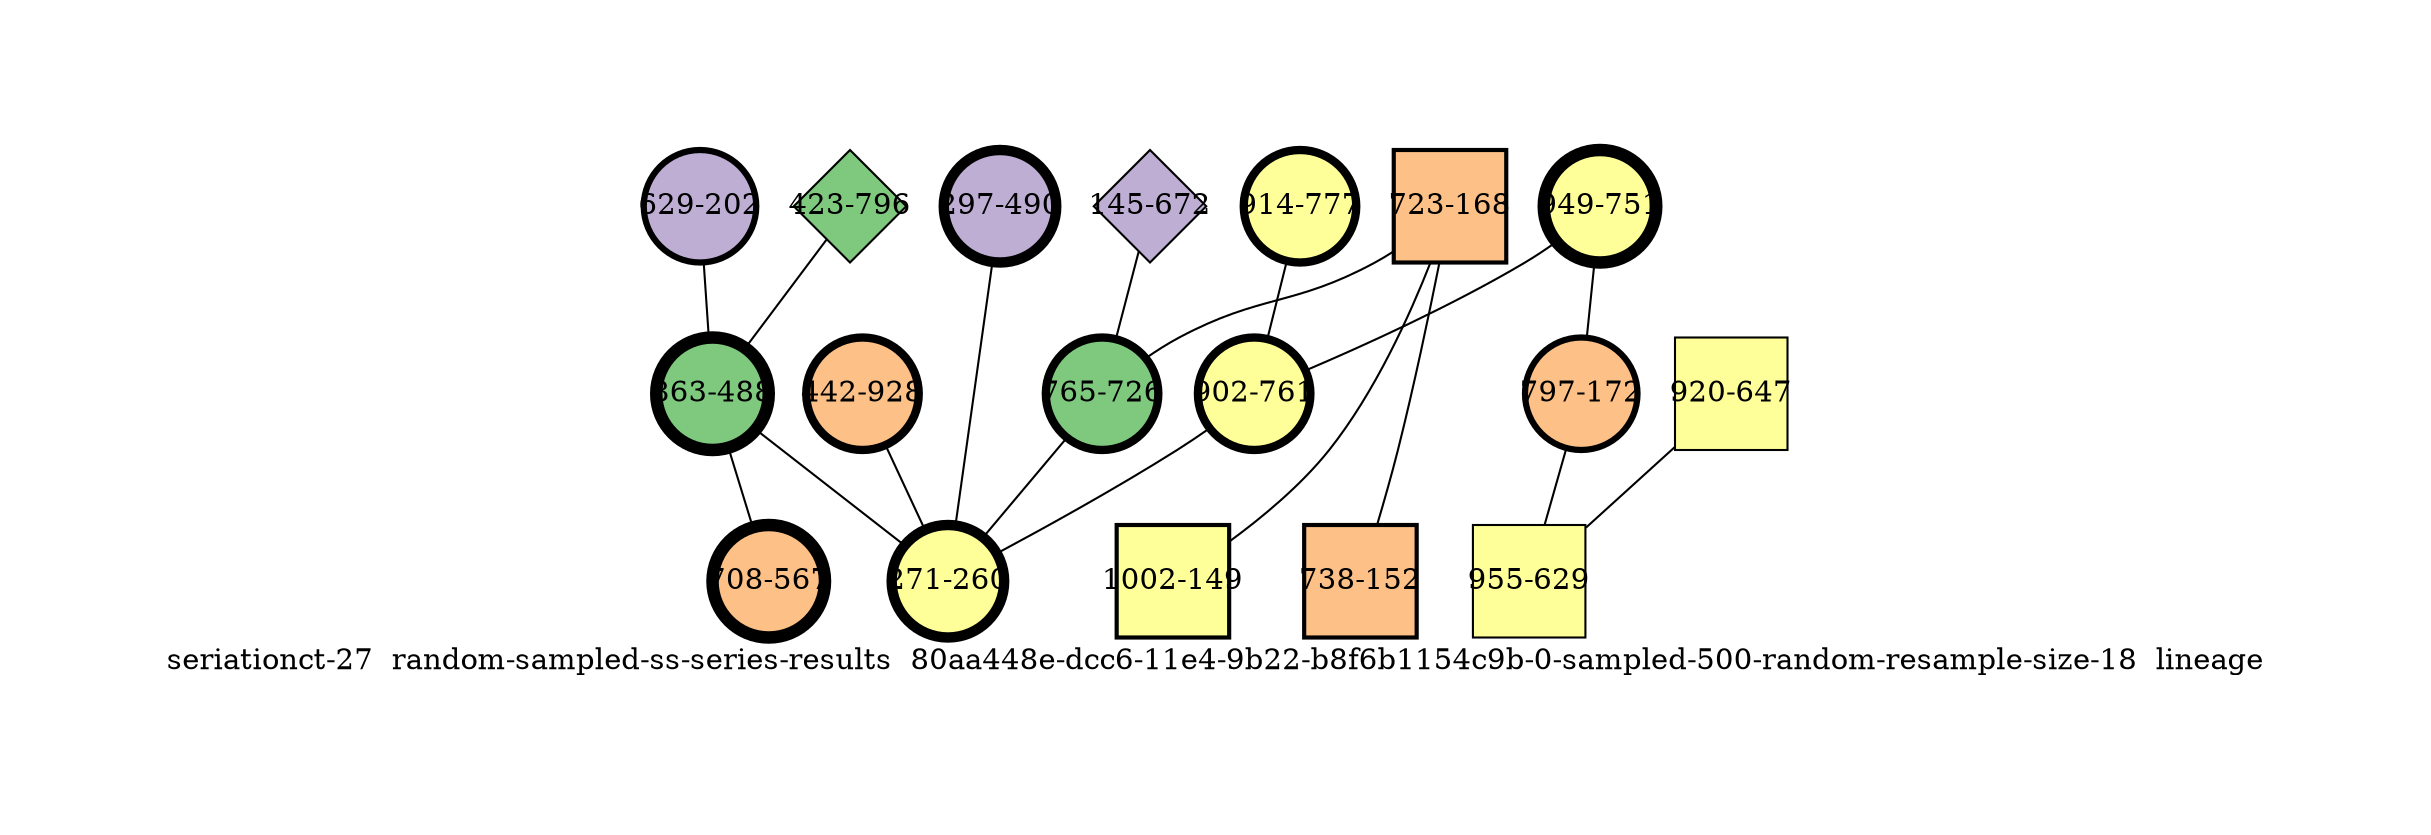strict graph "seriationct-27  random-sampled-ss-series-results  80aa448e-dcc6-11e4-9b22-b8f6b1154c9b-0-sampled-500-random-resample-size-18  lineage" {
labelloc=b;
ratio=auto;
pad="1.0";
label="seriationct-27  random-sampled-ss-series-results  80aa448e-dcc6-11e4-9b22-b8f6b1154c9b-0-sampled-500-random-resample-size-18  lineage";
node [width="0.75", style=filled, fixedsize=true, height="0.75", shape=circle, label=""];
0 [xCoordinate="490.0", appears_in_slice=5, yCoordinate="297.0", colorscheme=accent6, lineage_id=0, short_label="297-490", label="297-490", shape=circle, cluster_id=1, fillcolor=2, size="500.0", id=0, penwidth="5.0"];
1 [xCoordinate="168.0", appears_in_slice=2, yCoordinate="723.0", colorscheme=accent6, lineage_id=1, short_label="723-168", label="723-168", shape=square, cluster_id=2, fillcolor=3, size="500.0", id=1, penwidth="2.0"];
2 [xCoordinate="672.0", appears_in_slice=1, yCoordinate="145.0", colorscheme=accent6, lineage_id=2, short_label="145-672", label="145-672", shape=diamond, cluster_id=1, fillcolor=2, size="500.0", id=2, penwidth="1.0"];
3 [xCoordinate="149.0", appears_in_slice=2, yCoordinate="1002.0", colorscheme=accent6, lineage_id=1, short_label="1002-149", label="1002-149", shape=square, cluster_id=3, fillcolor=4, size="500.0", id=3, penwidth="2.0"];
4 [xCoordinate="777.0", appears_in_slice=4, yCoordinate="914.0", colorscheme=accent6, lineage_id=0, short_label="914-777", label="914-777", shape=circle, cluster_id=3, fillcolor=4, size="500.0", id=4, penwidth="4.0"];
5 [xCoordinate="202.0", appears_in_slice=3, yCoordinate="629.0", colorscheme=accent6, lineage_id=0, short_label="629-202", label="629-202", shape=circle, cluster_id=1, fillcolor=2, size="500.0", id=5, penwidth="3.0"];
6 [xCoordinate="152.0", appears_in_slice=2, yCoordinate="738.0", colorscheme=accent6, lineage_id=1, short_label="738-152", label="738-152", shape=square, cluster_id=2, fillcolor=3, size="500.0", id=6, penwidth="2.0"];
7 [xCoordinate="796.0", appears_in_slice=1, yCoordinate="423.0", colorscheme=accent6, lineage_id=2, short_label="423-796", label="423-796", shape=diamond, cluster_id=0, fillcolor=1, size="500.0", id=13, penwidth="1.0"];
8 [xCoordinate="751.0", appears_in_slice=6, yCoordinate="949.0", colorscheme=accent6, lineage_id=0, short_label="949-751", label="949-751", shape=circle, cluster_id=3, fillcolor=4, size="500.0", id=14, penwidth="6.0"];
9 [xCoordinate="488.0", appears_in_slice=6, yCoordinate="863.0", colorscheme=accent6, lineage_id=0, short_label="863-488", label="863-488", shape=circle, cluster_id=0, fillcolor=1, size="500.0", id=8, penwidth="6.0"];
10 [xCoordinate="647.0", appears_in_slice=1, yCoordinate="920.0", colorscheme=accent6, lineage_id=1, short_label="920-647", label="920-647", shape=square, cluster_id=3, fillcolor=4, size="500.0", id=11, penwidth="1.0"];
11 [xCoordinate="726.0", appears_in_slice=4, yCoordinate="765.0", colorscheme=accent6, lineage_id=0, short_label="765-726", label="765-726", shape=circle, cluster_id=0, fillcolor=1, size="500.0", id=10, penwidth="4.0"];
12 [xCoordinate="567.0", appears_in_slice=6, yCoordinate="708.0", colorscheme=accent6, lineage_id=0, short_label="708-567", label="708-567", shape=circle, cluster_id=2, fillcolor=3, size="500.0", id=7, penwidth="6.0"];
13 [xCoordinate="172.0", appears_in_slice=3, yCoordinate="797.0", colorscheme=accent6, lineage_id=0, short_label="797-172", label="797-172", shape=circle, cluster_id=2, fillcolor=3, size="500.0", id=12, penwidth="3.0"];
14 [xCoordinate="761.0", appears_in_slice=4, yCoordinate="902.0", colorscheme=accent6, lineage_id=0, short_label="902-761", label="902-761", shape=circle, cluster_id=3, fillcolor=4, size="500.0", id=17, penwidth="4.0"];
15 [xCoordinate="928.0", appears_in_slice=4, yCoordinate="442.0", colorscheme=accent6, lineage_id=0, short_label="442-928", label="442-928", shape=circle, cluster_id=2, fillcolor=3, size="500.0", id=16, penwidth="4.0"];
16 [xCoordinate="629.0", appears_in_slice=1, yCoordinate="955.0", colorscheme=accent6, lineage_id=1, short_label="955-629", label="955-629", shape=square, cluster_id=3, fillcolor=4, size="500.0", id=15, penwidth="1.0"];
17 [xCoordinate="260.0", appears_in_slice=5, yCoordinate="271.0", colorscheme=accent6, lineage_id=0, short_label="271-260", label="271-260", shape=circle, cluster_id=3, fillcolor=4, size="500.0", id=9, penwidth="5.0"];
0 -- 17  [inverseweight="2.71035556126", weight="0.368955281843"];
1 -- 11  [inverseweight="3.85368615668", weight="0.259491811046"];
1 -- 3  [inverseweight="18.4302445194", weight="0.054258639865"];
1 -- 6  [inverseweight="20.480798013", weight="0.0488262224629"];
2 -- 11  [inverseweight="2.88109076156", weight="0.347090766227"];
4 -- 14  [inverseweight="11.4587312129", weight="0.0872696969171"];
5 -- 9  [inverseweight="1.42904980286", weight="0.699765675066"];
7 -- 9  [inverseweight="1.36682444376", weight="0.731622853662"];
8 -- 13  [inverseweight="3.35774710041", weight="0.297818736818"];
8 -- 14  [inverseweight="3.85299957185", weight="0.25953805116"];
9 -- 17  [inverseweight="2.45292624677", weight="0.407676342213"];
9 -- 12  [inverseweight="2.77632144787", weight="0.360188839361"];
10 -- 16  [inverseweight="53.9163866017", weight="0.018547236991"];
11 -- 17  [inverseweight="4.18443008136", weight="0.238981170806"];
13 -- 16  [inverseweight="1.41253082794", weight="0.707949150716"];
14 -- 17  [inverseweight="4.08711759907", weight="0.244671207951"];
15 -- 17  [inverseweight="1.52112763926", weight="0.657407027647"];
}
